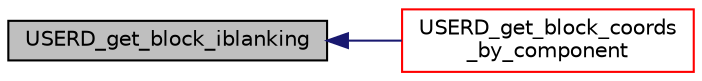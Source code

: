 digraph "USERD_get_block_iblanking"
{
  bgcolor="transparent";
  edge [fontname="Helvetica",fontsize="10",labelfontname="Helvetica",labelfontsize="10"];
  node [fontname="Helvetica",fontsize="10",shape=record];
  rankdir="LR";
  Node1 [label="USERD_get_block_iblanking",height=0.2,width=0.4,color="black", fillcolor="grey75", style="filled", fontcolor="black"];
  Node1 -> Node2 [dir="back",color="midnightblue",fontsize="10",style="solid",fontname="Helvetica"];
  Node2 [label="USERD_get_block_coords\l_by_component",height=0.2,width=0.4,color="red",URL="$a04471.html#ac3e5b22acdeab01e93b0767ea06705d2"];
}

